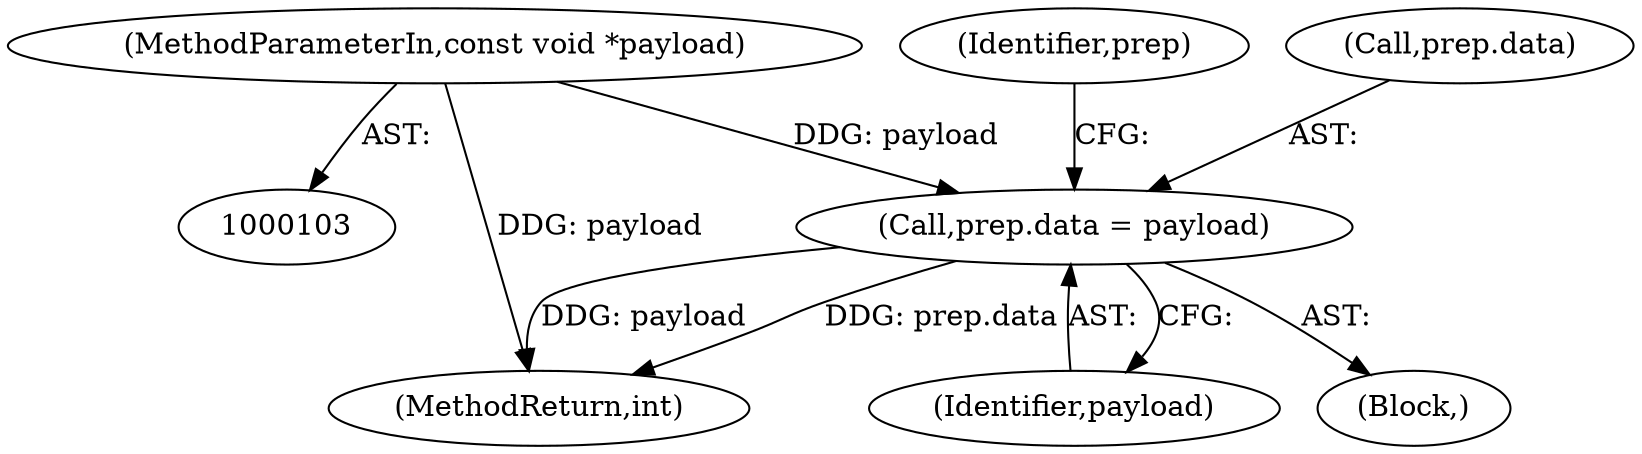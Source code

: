 digraph "0_linux_363b02dab09b3226f3bd1420dad9c72b79a42a76_7@pointer" {
"1000105" [label="(MethodParameterIn,const void *payload)"];
"1000144" [label="(Call,prep.data = payload)"];
"1000151" [label="(Identifier,prep)"];
"1000148" [label="(Identifier,payload)"];
"1000145" [label="(Call,prep.data)"];
"1000220" [label="(MethodReturn,int)"];
"1000144" [label="(Call,prep.data = payload)"];
"1000107" [label="(Block,)"];
"1000105" [label="(MethodParameterIn,const void *payload)"];
"1000105" -> "1000103"  [label="AST: "];
"1000105" -> "1000220"  [label="DDG: payload"];
"1000105" -> "1000144"  [label="DDG: payload"];
"1000144" -> "1000107"  [label="AST: "];
"1000144" -> "1000148"  [label="CFG: "];
"1000145" -> "1000144"  [label="AST: "];
"1000148" -> "1000144"  [label="AST: "];
"1000151" -> "1000144"  [label="CFG: "];
"1000144" -> "1000220"  [label="DDG: payload"];
"1000144" -> "1000220"  [label="DDG: prep.data"];
}
